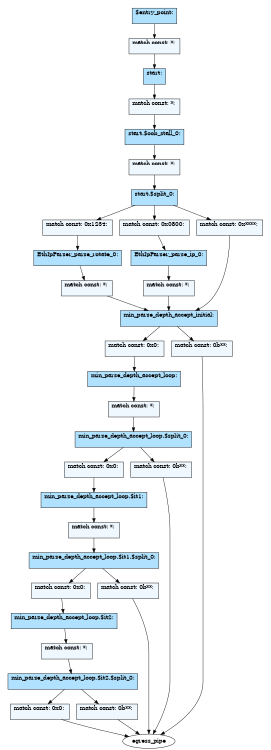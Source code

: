 digraph parser {
size="8,5"
subgraph cluster_0 {style=invis;
State0xfcd5a50 [style=filled, fillcolor=lightskyblue1, shape=record, label="{\$entry_point:\l\l}"];
Match0x117c6960 [style=filled, fillcolor=aliceblue, shape=record, label="{match const: *: \l\l}"];
}
subgraph cluster_1 {style=invis;
State0xfcd5c30 [style=filled, fillcolor=lightskyblue1, shape=record, label="{start:\l\l}"];
Match0x117c6c80 [style=filled, fillcolor=aliceblue, shape=record, label="{match const: *: \l\l}"];
}
subgraph cluster_2 {style=invis;
State0xfcd30f0 [style=filled, fillcolor=lightskyblue1, shape=record, label="{start\.\$oob_stall_0:\l\l}"];
Match0x117c5000 [style=filled, fillcolor=aliceblue, shape=record, label="{match const: *: \l\l}"];
}
subgraph cluster_3 {style=invis;
State0xfcd3690 [style=filled, fillcolor=lightskyblue1, shape=record, label="{start\.\$split_0:\l\l}"];
Match0x117c5960 [style=filled, fillcolor=aliceblue, shape=record, label="{match const: 0x1234: \l\l}"];
Match0x117c5640 [style=filled, fillcolor=aliceblue, shape=record, label="{match const: 0x0800: \l\l}"];
Match0x117c5320 [style=filled, fillcolor=aliceblue, shape=record, label="{match const: 0x****: \l\l}"];
}
subgraph cluster_4 {style=invis;
State0xfccc2d0 [style=filled, fillcolor=lightskyblue1, shape=record, label="{EthIpParser_parse_rotate_0:\l\l}"];
Match0x117c1000 [style=filled, fillcolor=aliceblue, shape=record, label="{match const: *: \l\l}"];
}
subgraph cluster_5 {style=invis;
State0xfcd3e10 [style=filled, fillcolor=lightskyblue1, shape=record, label="{EthIpParser_parse_ip_0:\l\l}"];
Match0x117c5c80 [style=filled, fillcolor=aliceblue, shape=record, label="{match const: *: \l\l}"];
}
subgraph cluster_6 {style=invis;
State0xfccc960 [style=filled, fillcolor=lightskyblue1, shape=record, label="{min_parse_depth_accept_initial:\l\l}"];
Match0x117c1640 [style=filled, fillcolor=aliceblue, shape=record, label="{match const: 0x0: \l\l}"];
Match0x117c1320 [style=filled, fillcolor=aliceblue, shape=record, label="{match const: 0b**: \l\l}"];
}
subgraph cluster_7 {style=invis;
State0xfcccc30 [style=filled, fillcolor=lightskyblue1, shape=record, label="{min_parse_depth_accept_loop:\l\l}"];
Match0x117c1960 [style=filled, fillcolor=aliceblue, shape=record, label="{match const: *: \l\l}"];
}
subgraph cluster_8 {style=invis;
State0xfc6a0f0 [style=filled, fillcolor=lightskyblue1, shape=record, label="{min_parse_depth_accept_loop\.\$split_0:\l\l}"];
Match0x117b7000 [style=filled, fillcolor=aliceblue, shape=record, label="{match const: 0x0: \l\l}"];
Match0x117c1c80 [style=filled, fillcolor=aliceblue, shape=record, label="{match const: 0b**: \l\l}"];
}
subgraph cluster_9 {style=invis;
State0xfc6a4b0 [style=filled, fillcolor=lightskyblue1, shape=record, label="{min_parse_depth_accept_loop\.\$it1:\l\l}"];
Match0x117b7320 [style=filled, fillcolor=aliceblue, shape=record, label="{match const: *: \l\l}"];
}
subgraph cluster_10 {style=invis;
State0xfc6a690 [style=filled, fillcolor=lightskyblue1, shape=record, label="{min_parse_depth_accept_loop\.\$it1\.\$split_0:\l\l}"];
Match0x117b7960 [style=filled, fillcolor=aliceblue, shape=record, label="{match const: 0x0: \l\l}"];
Match0x117b7640 [style=filled, fillcolor=aliceblue, shape=record, label="{match const: 0b**: \l\l}"];
}
subgraph cluster_11 {style=invis;
State0xfc6a870 [style=filled, fillcolor=lightskyblue1, shape=record, label="{min_parse_depth_accept_loop\.\$it2:\l\l}"];
Match0x117b7c80 [style=filled, fillcolor=aliceblue, shape=record, label="{match const: *: \l\l}"];
}
subgraph cluster_12 {style=invis;
State0xfc6aa50 [style=filled, fillcolor=lightskyblue1, shape=record, label="{min_parse_depth_accept_loop\.\$it2\.\$split_0:\l\l}"];
Match0x117bd320 [style=filled, fillcolor=aliceblue, shape=record, label="{match const: 0x0: \l\l}"];
Match0x117bd000 [style=filled, fillcolor=aliceblue, shape=record, label="{match const: 0b**: \l\l}"];
}
State0xfcd5a50 -> Match0x117c6960
Match0x117c6960 -> State0xfcd5c30
State0xfcd5c30 -> Match0x117c6c80
Match0x117c6c80 -> State0xfcd30f0
State0xfcd30f0 -> Match0x117c5000
Match0x117c5000 -> State0xfcd3690
State0xfcd3690 -> Match0x117c5960
Match0x117c5960 -> State0xfccc2d0
State0xfcd3690 -> Match0x117c5640
Match0x117c5640 -> State0xfcd3e10
State0xfcd3690 -> Match0x117c5320
Match0x117c5320 -> State0xfccc960
State0xfccc2d0 -> Match0x117c1000
Match0x117c1000 -> State0xfccc960
State0xfcd3e10 -> Match0x117c5c80
Match0x117c5c80 -> State0xfccc960
State0xfccc960 -> Match0x117c1640
Match0x117c1640 -> State0xfcccc30
State0xfccc960 -> Match0x117c1320
Match0x117c1320 -> egress_pipe
State0xfcccc30 -> Match0x117c1960
Match0x117c1960 -> State0xfc6a0f0
State0xfc6a0f0 -> Match0x117b7000
Match0x117b7000 -> State0xfc6a4b0
State0xfc6a0f0 -> Match0x117c1c80
Match0x117c1c80 -> egress_pipe
State0xfc6a4b0 -> Match0x117b7320
Match0x117b7320 -> State0xfc6a690
State0xfc6a690 -> Match0x117b7960
Match0x117b7960 -> State0xfc6a870
State0xfc6a690 -> Match0x117b7640
Match0x117b7640 -> egress_pipe
State0xfc6a870 -> Match0x117b7c80
Match0x117b7c80 -> State0xfc6aa50
State0xfc6aa50 -> Match0x117bd320
Match0x117bd320 -> egress_pipe
State0xfc6aa50 -> Match0x117bd000
Match0x117bd000 -> egress_pipe
}
